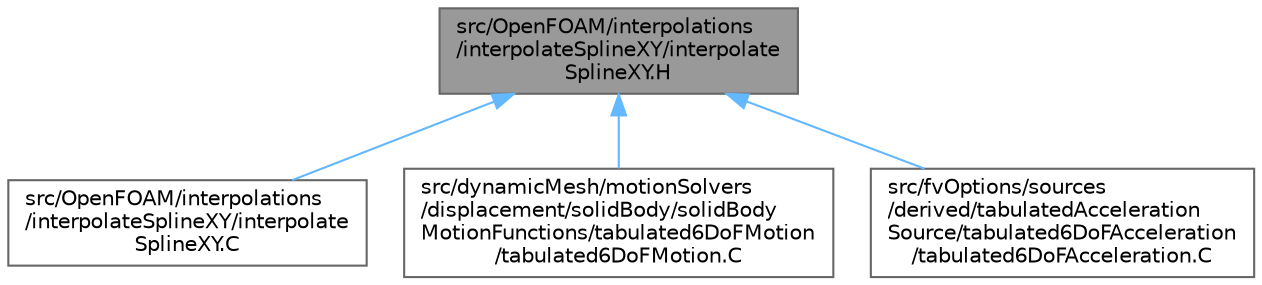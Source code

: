 digraph "src/OpenFOAM/interpolations/interpolateSplineXY/interpolateSplineXY.H"
{
 // LATEX_PDF_SIZE
  bgcolor="transparent";
  edge [fontname=Helvetica,fontsize=10,labelfontname=Helvetica,labelfontsize=10];
  node [fontname=Helvetica,fontsize=10,shape=box,height=0.2,width=0.4];
  Node1 [id="Node000001",label="src/OpenFOAM/interpolations\l/interpolateSplineXY/interpolate\lSplineXY.H",height=0.2,width=0.4,color="gray40", fillcolor="grey60", style="filled", fontcolor="black",tooltip="Interpolates y values from one curve to another with a different x distribution."];
  Node1 -> Node2 [id="edge1_Node000001_Node000002",dir="back",color="steelblue1",style="solid",tooltip=" "];
  Node2 [id="Node000002",label="src/OpenFOAM/interpolations\l/interpolateSplineXY/interpolate\lSplineXY.C",height=0.2,width=0.4,color="grey40", fillcolor="white", style="filled",URL="$interpolateSplineXY_8C.html",tooltip=" "];
  Node1 -> Node3 [id="edge2_Node000001_Node000003",dir="back",color="steelblue1",style="solid",tooltip=" "];
  Node3 [id="Node000003",label="src/dynamicMesh/motionSolvers\l/displacement/solidBody/solidBody\lMotionFunctions/tabulated6DoFMotion\l/tabulated6DoFMotion.C",height=0.2,width=0.4,color="grey40", fillcolor="white", style="filled",URL="$tabulated6DoFMotion_8C.html",tooltip=" "];
  Node1 -> Node4 [id="edge3_Node000001_Node000004",dir="back",color="steelblue1",style="solid",tooltip=" "];
  Node4 [id="Node000004",label="src/fvOptions/sources\l/derived/tabulatedAcceleration\lSource/tabulated6DoFAcceleration\l/tabulated6DoFAcceleration.C",height=0.2,width=0.4,color="grey40", fillcolor="white", style="filled",URL="$tabulated6DoFAcceleration_8C.html",tooltip=" "];
}
